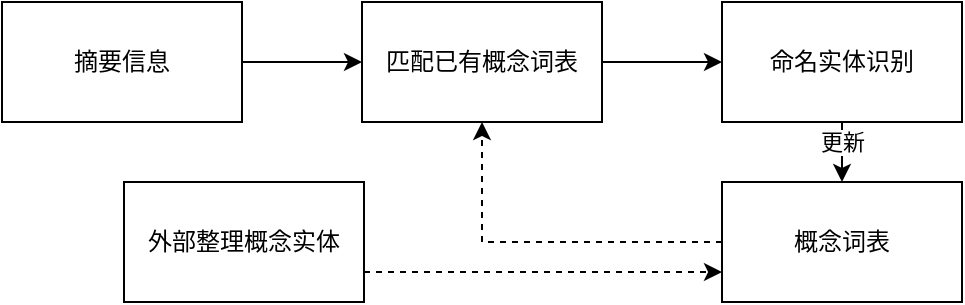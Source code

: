 <mxfile version="16.5.6" type="github">
  <diagram id="m7ykKMguCv_zMnbDmOIA" name="第 1 页">
    <mxGraphModel dx="875" dy="497" grid="1" gridSize="10" guides="1" tooltips="1" connect="1" arrows="1" fold="1" page="1" pageScale="1" pageWidth="850" pageHeight="1100" math="0" shadow="0">
      <root>
        <mxCell id="0" />
        <mxCell id="1" parent="0" />
        <mxCell id="2YlMVlzXzQUb3xdYXMuv-4" style="edgeStyle=orthogonalEdgeStyle;rounded=0;orthogonalLoop=1;jettySize=auto;html=1;exitX=1;exitY=0.5;exitDx=0;exitDy=0;" edge="1" parent="1" source="2YlMVlzXzQUb3xdYXMuv-1" target="2YlMVlzXzQUb3xdYXMuv-2">
          <mxGeometry relative="1" as="geometry" />
        </mxCell>
        <mxCell id="2YlMVlzXzQUb3xdYXMuv-1" value="摘要信息" style="rounded=0;whiteSpace=wrap;html=1;" vertex="1" parent="1">
          <mxGeometry x="140" y="160" width="120" height="60" as="geometry" />
        </mxCell>
        <mxCell id="2YlMVlzXzQUb3xdYXMuv-5" style="edgeStyle=orthogonalEdgeStyle;rounded=0;orthogonalLoop=1;jettySize=auto;html=1;exitX=1;exitY=0.5;exitDx=0;exitDy=0;entryX=0;entryY=0.5;entryDx=0;entryDy=0;" edge="1" parent="1" source="2YlMVlzXzQUb3xdYXMuv-2" target="2YlMVlzXzQUb3xdYXMuv-3">
          <mxGeometry relative="1" as="geometry" />
        </mxCell>
        <mxCell id="2YlMVlzXzQUb3xdYXMuv-2" value="匹配已有概念词表" style="rounded=0;whiteSpace=wrap;html=1;" vertex="1" parent="1">
          <mxGeometry x="320" y="160" width="120" height="60" as="geometry" />
        </mxCell>
        <mxCell id="2YlMVlzXzQUb3xdYXMuv-7" style="edgeStyle=orthogonalEdgeStyle;rounded=0;orthogonalLoop=1;jettySize=auto;html=1;exitX=0.5;exitY=1;exitDx=0;exitDy=0;" edge="1" parent="1" source="2YlMVlzXzQUb3xdYXMuv-3" target="2YlMVlzXzQUb3xdYXMuv-6">
          <mxGeometry relative="1" as="geometry" />
        </mxCell>
        <mxCell id="2YlMVlzXzQUb3xdYXMuv-9" value="更新" style="edgeLabel;html=1;align=center;verticalAlign=middle;resizable=0;points=[];" vertex="1" connectable="0" parent="2YlMVlzXzQUb3xdYXMuv-7">
          <mxGeometry x="0.4" relative="1" as="geometry">
            <mxPoint y="-5" as="offset" />
          </mxGeometry>
        </mxCell>
        <mxCell id="2YlMVlzXzQUb3xdYXMuv-3" value="命名实体识别" style="rounded=0;whiteSpace=wrap;html=1;" vertex="1" parent="1">
          <mxGeometry x="500" y="160" width="120" height="60" as="geometry" />
        </mxCell>
        <mxCell id="2YlMVlzXzQUb3xdYXMuv-8" style="edgeStyle=orthogonalEdgeStyle;rounded=0;orthogonalLoop=1;jettySize=auto;html=1;exitX=0;exitY=0.5;exitDx=0;exitDy=0;entryX=0.5;entryY=1;entryDx=0;entryDy=0;dashed=1;" edge="1" parent="1" source="2YlMVlzXzQUb3xdYXMuv-6" target="2YlMVlzXzQUb3xdYXMuv-2">
          <mxGeometry relative="1" as="geometry" />
        </mxCell>
        <mxCell id="2YlMVlzXzQUb3xdYXMuv-6" value="概念词表" style="rounded=0;whiteSpace=wrap;html=1;" vertex="1" parent="1">
          <mxGeometry x="500" y="250" width="120" height="60" as="geometry" />
        </mxCell>
        <mxCell id="2YlMVlzXzQUb3xdYXMuv-12" style="edgeStyle=orthogonalEdgeStyle;rounded=0;orthogonalLoop=1;jettySize=auto;html=1;exitX=1;exitY=0.75;exitDx=0;exitDy=0;entryX=0;entryY=0.75;entryDx=0;entryDy=0;dashed=1;" edge="1" parent="1" source="2YlMVlzXzQUb3xdYXMuv-10" target="2YlMVlzXzQUb3xdYXMuv-6">
          <mxGeometry relative="1" as="geometry" />
        </mxCell>
        <mxCell id="2YlMVlzXzQUb3xdYXMuv-10" value="外部整理概念实体" style="rounded=0;whiteSpace=wrap;html=1;" vertex="1" parent="1">
          <mxGeometry x="201" y="250" width="120" height="60" as="geometry" />
        </mxCell>
      </root>
    </mxGraphModel>
  </diagram>
</mxfile>
